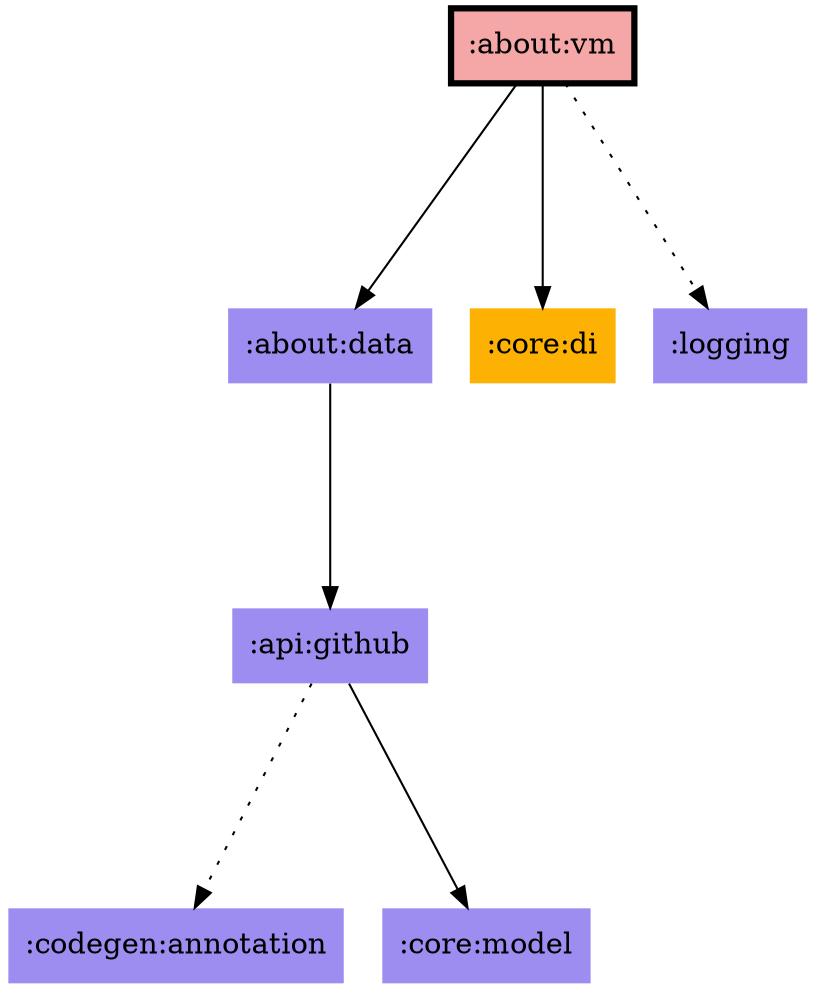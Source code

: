 digraph {
edge ["dir"="forward"]
graph ["dpi"="100","fontsize"="30","ranksep"="1.5","rankdir"="TB"]
node ["style"="filled"]
":about:data" ["fillcolor"="#9D8DF1","shape"="none"]
":about:vm" ["fillcolor"="#F5A6A6","color"="black","penwidth"="3","shape"="box"]
":api:github" ["fillcolor"="#9D8DF1","shape"="none"]
":codegen:annotation" ["fillcolor"="#9D8DF1","shape"="none"]
":core:di" ["fillcolor"="#FCB103","shape"="none"]
":core:model" ["fillcolor"="#9D8DF1","shape"="none"]
":logging" ["fillcolor"="#9D8DF1","shape"="none"]
":about:data" -> ":api:github"
":about:vm" -> ":about:data"
":about:vm" -> ":core:di"
":about:vm" -> ":logging" ["style"="dotted"]
":api:github" -> ":codegen:annotation" ["style"="dotted"]
":api:github" -> ":core:model"
}
